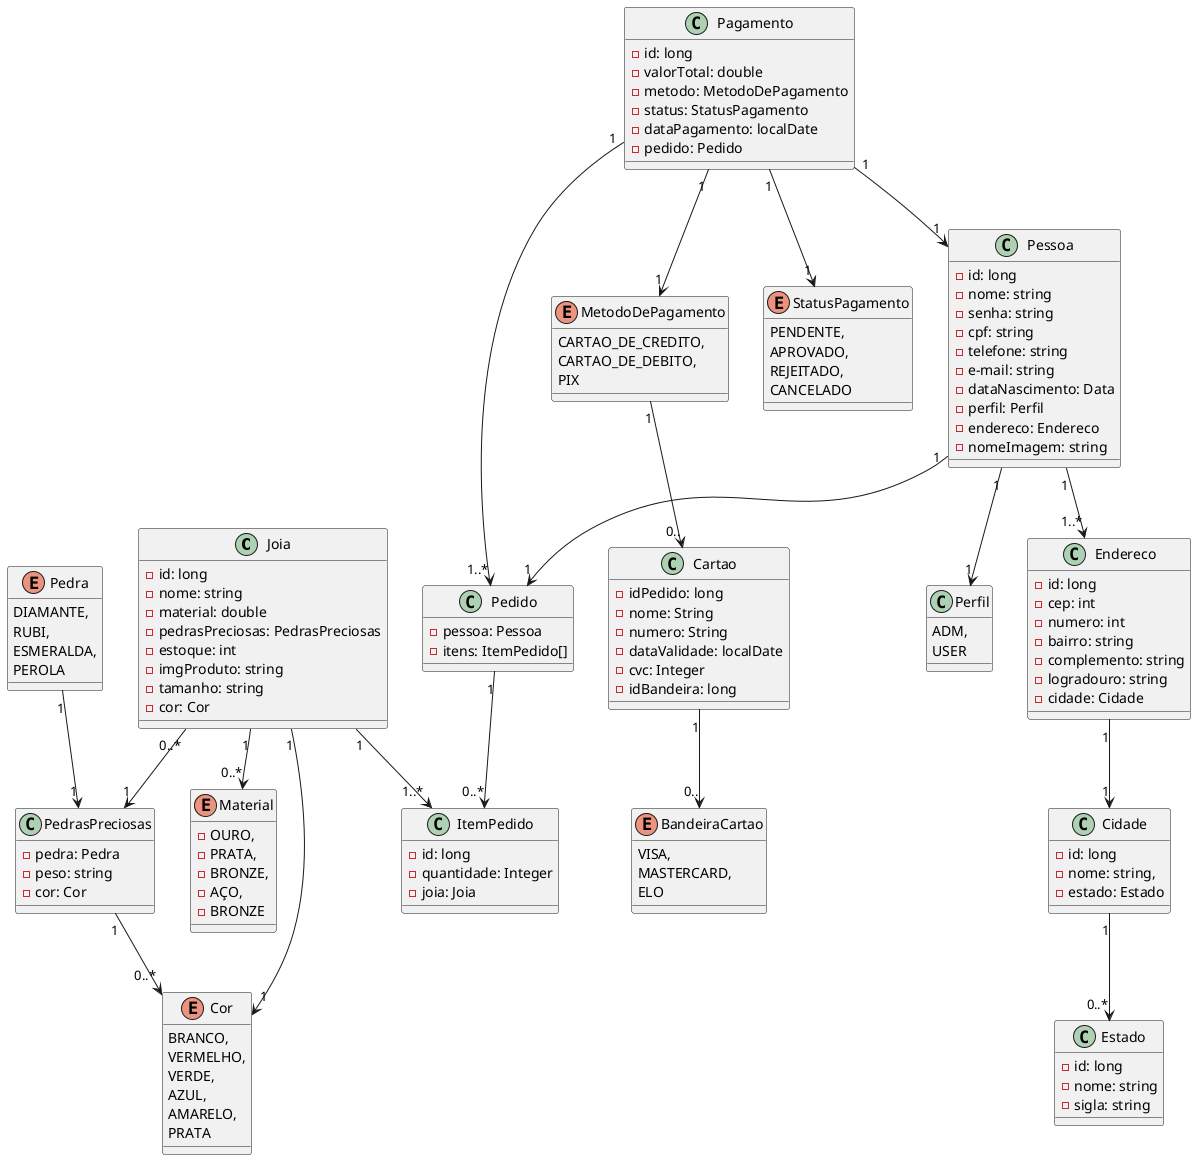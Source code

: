 @startuml diagrama

class Joia {

    - id: long
    - nome: string
    - material: double
    - pedrasPreciosas: PedrasPreciosas
    - estoque: int
    - imgProduto: string
    - tamanho: string
    - cor: Cor
}

enum Material{
    - OURO,
    - PRATA,
    - BRONZE,
    - AÇO,
    - BRONZE
}

class PedrasPreciosas{
    - pedra: Pedra
    - peso: string
    - cor: Cor
}

enum Pedra{
    DIAMANTE,
    RUBI,
    ESMERALDA,
    PEROLA

}


class ItemPedido{
    - id: long
    - quantidade: Integer
    - joia: Joia
}

class Pedido {
    - pessoa: Pessoa
    - itens: ItemPedido[]
}

enum Cor{
    BRANCO,
    VERMELHO,
    VERDE,
    AZUL,
    AMARELO,
    PRATA

}

class Pagamento {
    - id: long
    - valorTotal: double
    - metodo: MetodoDePagamento
    - status: StatusPagamento
    - dataPagamento: localDate
    - pedido: Pedido
}

enum MetodoDePagamento {
    CARTAO_DE_CREDITO,
    CARTAO_DE_DEBITO,
    PIX
}

enum StatusPagamento {
    PENDENTE,
    APROVADO,
    REJEITADO,
    CANCELADO
}

class Cartao {
    - idPedido: long
    - nome: String
    - numero: String
    - dataValidade: localDate
    - cvc: Integer
    - idBandeira: long
}

enum BandeiraCartao{
    VISA,
    MASTERCARD,
    ELO
}

class Perfil {
    ADM,
    USER
}

class Pessoa {
    - id: long
    - nome: string
    - senha: string
    - cpf: string
    - telefone: string
    - e-mail: string
    - dataNascimento: Data
    - perfil: Perfil
    - endereco: Endereco
    - nomeImagem: string
}

class Endereco {
    - id: long
    - cep: int
    - numero: int
    - bairro: string
    - complemento: string
    - logradouro: string
    - cidade: Cidade
}

class Cidade {
    - id: long
    - nome: string,
    - estado: Estado
}

class Estado {
    - id: long
    - nome: string
    - sigla: string
}


Joia "1" --> "1..*" ItemPedido

Joia "1" --> "1" Cor

Joia "1" --> "0..*" Material

Joia "0..*" --> "1" PedrasPreciosas

Pedra "1" --> "1" PedrasPreciosas

PedrasPreciosas "1" --> "0..*" Cor

Pedido "1" --> "0..*" ItemPedido

Pessoa "1" --> "1" Perfil

Pessoa "1" --> "1" Pedido

Pessoa "1" --> "1..*" Endereco

Endereco "1" --> "1" Cidade

Cidade "1" --> "0..*" Estado

Pagamento "1" --> "1..*" Pedido

Pagamento "1" --> "1" Pessoa

Pagamento "1" --> "1" MetodoDePagamento

MetodoDePagamento "1" --> "0.." Cartao

Cartao "1" --> "0.." BandeiraCartao

Pagamento "1" --> "1" StatusPagamento

@enduml